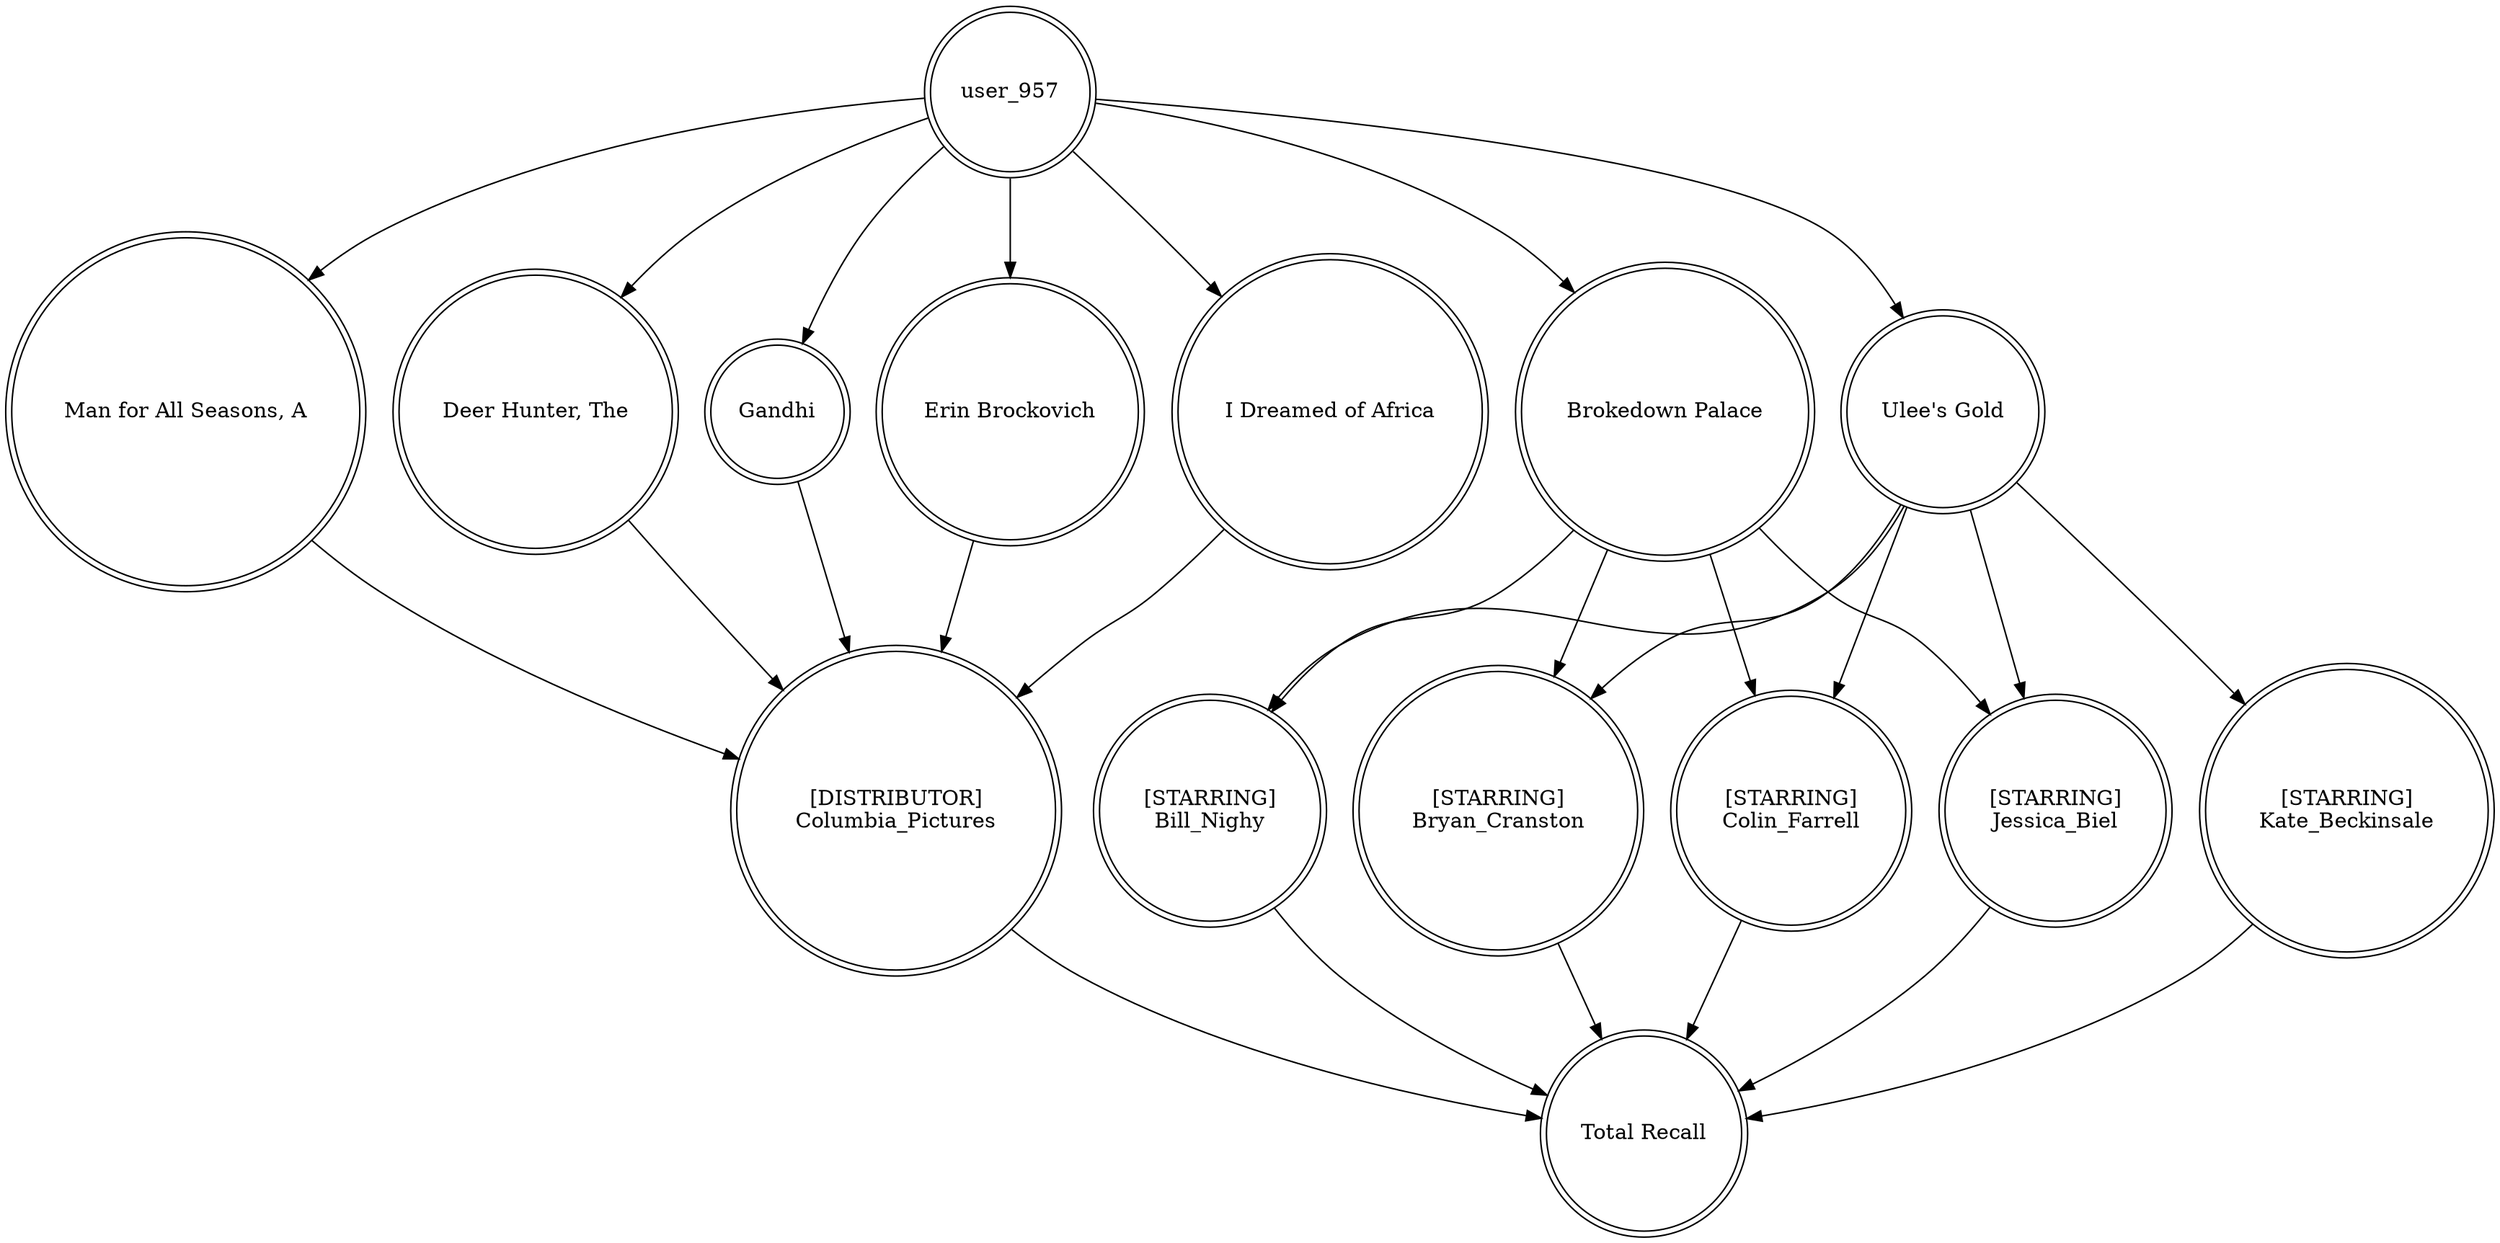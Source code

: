 digraph finite_state_machine {
	node [shape=doublecircle]
	"Brokedown Palace" -> "[STARRING]
Bryan_Cranston"
	"Ulee's Gold" -> "[STARRING]
Colin_Farrell"
	"Brokedown Palace" -> "[STARRING]
Colin_Farrell"
	user_957 -> "I Dreamed of Africa"
	user_957 -> "Man for All Seasons, A"
	"I Dreamed of Africa" -> "[DISTRIBUTOR]
Columbia_Pictures"
	"Deer Hunter, The" -> "[DISTRIBUTOR]
Columbia_Pictures"
	"Man for All Seasons, A" -> "[DISTRIBUTOR]
Columbia_Pictures"
	Gandhi -> "[DISTRIBUTOR]
Columbia_Pictures"
	"[STARRING]
Jessica_Biel" -> "Total Recall"
	"[STARRING]
Bryan_Cranston" -> "Total Recall"
	"[STARRING]
Bill_Nighy" -> "Total Recall"
	"[STARRING]
Kate_Beckinsale" -> "Total Recall"
	"Erin Brockovich" -> "[DISTRIBUTOR]
Columbia_Pictures"
	user_957 -> "Deer Hunter, The"
	"Ulee's Gold" -> "[STARRING]
Bill_Nighy"
	"Ulee's Gold" -> "[STARRING]
Jessica_Biel"
	user_957 -> Gandhi
	"Brokedown Palace" -> "[STARRING]
Jessica_Biel"
	"Brokedown Palace" -> "[STARRING]
Bill_Nighy"
	"[STARRING]
Colin_Farrell" -> "Total Recall"
	"Ulee's Gold" -> "[STARRING]
Kate_Beckinsale"
	"[DISTRIBUTOR]
Columbia_Pictures" -> "Total Recall"
	user_957 -> "Brokedown Palace"
	user_957 -> "Erin Brockovich"
	user_957 -> "Ulee's Gold"
	"Ulee's Gold" -> "[STARRING]
Bryan_Cranston"
}
